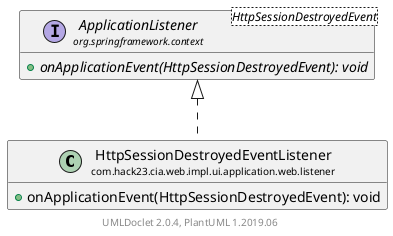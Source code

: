 @startuml
    set namespaceSeparator none
    hide empty fields
    hide empty methods

    class "<size:14>HttpSessionDestroyedEventListener\n<size:10>com.hack23.cia.web.impl.ui.application.web.listener" as com.hack23.cia.web.impl.ui.application.web.listener.HttpSessionDestroyedEventListener [[HttpSessionDestroyedEventListener.html]] {
        +onApplicationEvent(HttpSessionDestroyedEvent): void
    }

    interface "<size:14>ApplicationListener\n<size:10>org.springframework.context" as org.springframework.context.ApplicationListener<HttpSessionDestroyedEvent> {
        {abstract} +onApplicationEvent(HttpSessionDestroyedEvent): void
    }

    org.springframework.context.ApplicationListener <|.. com.hack23.cia.web.impl.ui.application.web.listener.HttpSessionDestroyedEventListener

    center footer UMLDoclet 2.0.4, PlantUML 1.2019.06
@enduml
